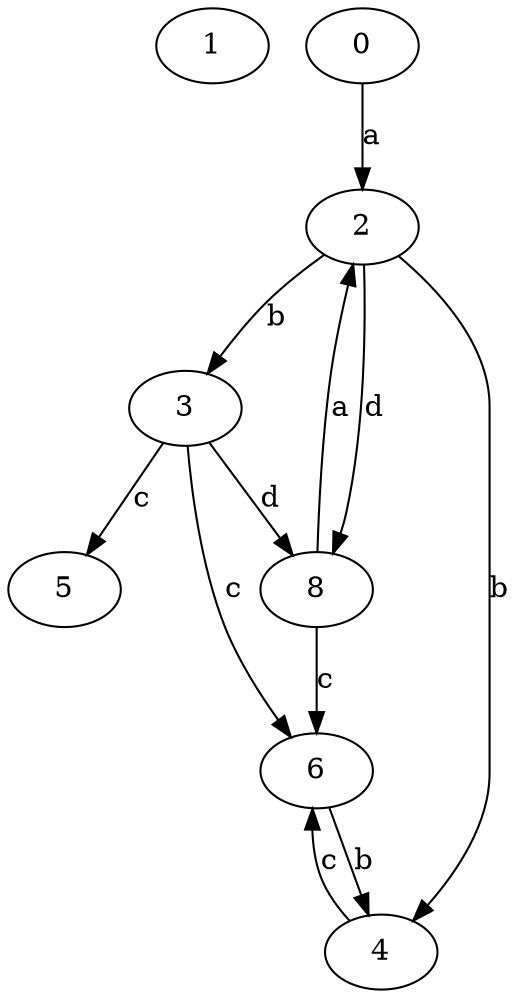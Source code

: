 strict digraph  {
1;
2;
3;
0;
4;
5;
6;
8;
2 -> 3  [label=b];
2 -> 4  [label=b];
2 -> 8  [label=d];
3 -> 5  [label=c];
3 -> 6  [label=c];
3 -> 8  [label=d];
0 -> 2  [label=a];
4 -> 6  [label=c];
6 -> 4  [label=b];
8 -> 2  [label=a];
8 -> 6  [label=c];
}
